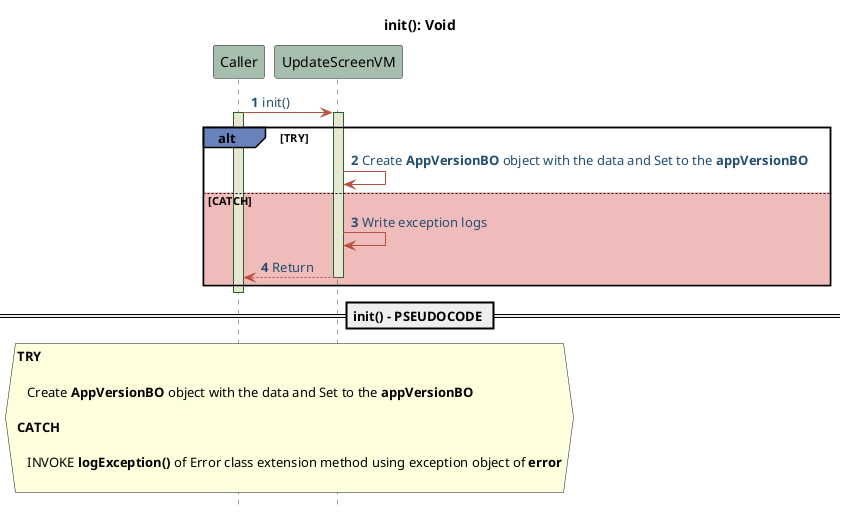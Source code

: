 @startuml UpdateScreenVM - Sequence Pseudo

!define POSITIVERESPONSE 90EE90
!define NEGATIVEERESPONSE EFBBBB
!define NUETRALRESPONSE F2DC79
!define ALTBACKGROUND 6883BC
skinparam sequence{
ParticipantBackgroundColor #A7BEAE
LifeLineBackgroundColor #E7E8D1
LifeLineBorderColor #2C5F2D
ActorBackgroundColor #FC766AFF
ActorBorderColor #FC766AFF
ArrowColor #B85042
ArrowFontColor #234E70
}
 
autonumber 1
hide footbox

participant Caller as caller order 1
participant UpdateScreenVM as vm order 2
title init(): Void


caller -> vm++: init()
activate caller
alt#ALTBACKGROUND TRY
    vm-> vm : Create **AppVersionBO** object with the data and Set to the **appVersionBO**
else  #NEGATIVEERESPONSE CATCH
vm -> vm:  Write exception logs
vm--> caller-- : Return
end
deactivate caller

== init() - PSEUDOCODE ==
 
hnote across
**TRY**
 
   Create **AppVersionBO** object with the data and Set to the **appVersionBO**
 
**CATCH**
 
   INVOKE **logException()** of Error class extension method using exception object of **error**
 
end hnote

@enduml